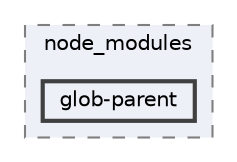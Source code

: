 digraph "pkiclassroomrescheduler/src/main/frontend/node_modules/eslint/node_modules/glob-parent"
{
 // LATEX_PDF_SIZE
  bgcolor="transparent";
  edge [fontname=Helvetica,fontsize=10,labelfontname=Helvetica,labelfontsize=10];
  node [fontname=Helvetica,fontsize=10,shape=box,height=0.2,width=0.4];
  compound=true
  subgraph clusterdir_0d297e9dc9b80b9bb1aba2d9ed0be040 {
    graph [ bgcolor="#edf0f7", pencolor="grey50", label="node_modules", fontname=Helvetica,fontsize=10 style="filled,dashed", URL="dir_0d297e9dc9b80b9bb1aba2d9ed0be040.html",tooltip=""]
  dir_392517fbe88688f758c0b5b09e45cf33 [label="glob-parent", fillcolor="#edf0f7", color="grey25", style="filled,bold", URL="dir_392517fbe88688f758c0b5b09e45cf33.html",tooltip=""];
  }
}
